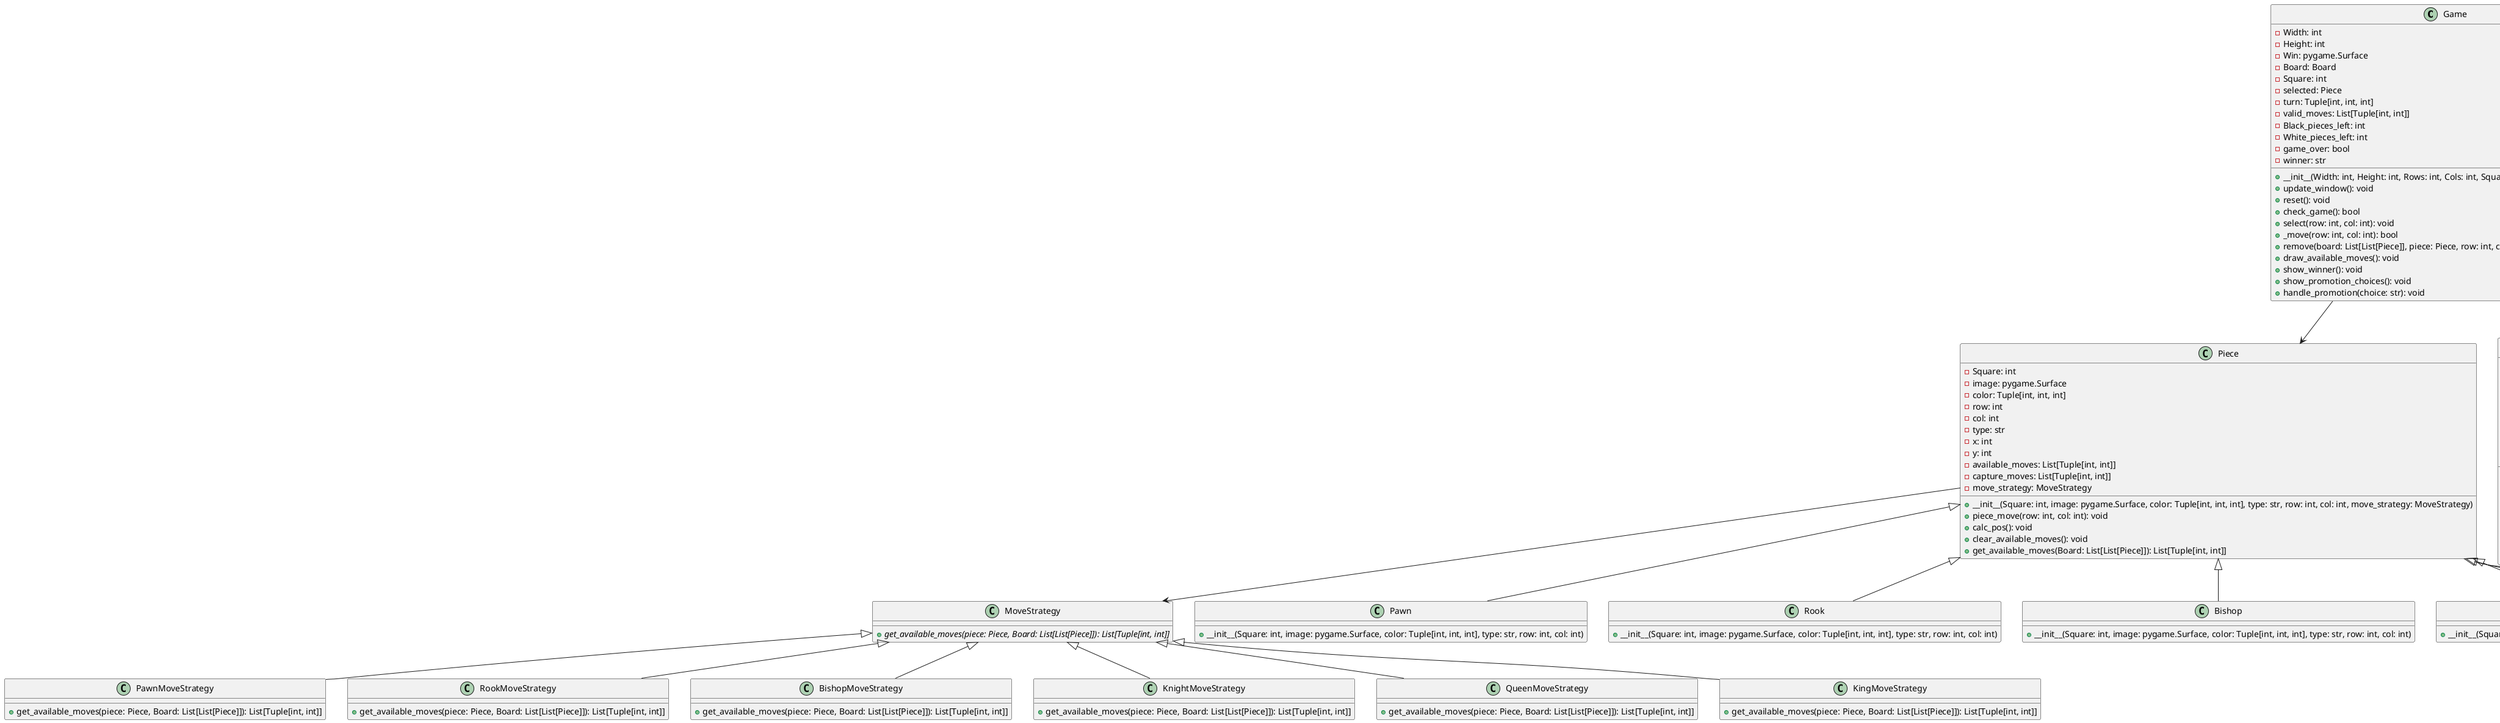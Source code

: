 @startuml
!define AbstractClass class

class Game {
    -Width: int
    -Height: int
    -Win: pygame.Surface
    -Board: Board
    -Square: int
    -selected: Piece
    -turn: Tuple[int, int, int]
    -valid_moves: List[Tuple[int, int]]
    -Black_pieces_left: int
    -White_pieces_left: int
    -game_over: bool
    -winner: str
    +__init__(Width: int, Height: int, Rows: int, Cols: int, Square: int, Win: pygame.Surface)
    +update_window(): void
    +reset(): void
    +check_game(): bool
    +select(row: int, col: int): void
    +_move(row: int, col: int): bool
    +remove(board: List[List[Piece]], piece: Piece, row: int, col: int): void
    +draw_available_moves(): void
    +show_winner(): void
    +show_promotion_choices(): void
    +handle_promotion(choice: str): void
}

class Piece {
    -Square: int
    -image: pygame.Surface
    -color: Tuple[int, int, int]
    -row: int
    -col: int
    -type: str
    -x: int
    -y: int
    -available_moves: List[Tuple[int, int]]
    -capture_moves: List[Tuple[int, int]]
    -move_strategy: MoveStrategy
    +__init__(Square: int, image: pygame.Surface, color: Tuple[int, int, int], type: str, row: int, col: int, move_strategy: MoveStrategy)
    +piece_move(row: int, col: int): void
    +calc_pos(): void
    +clear_available_moves(): void
    +get_available_moves(Board: List[List[Piece]]): List[Tuple[int, int]]
}

AbstractClass MoveStrategy {
    {abstract} +get_available_moves(piece: Piece, Board: List[List[Piece]]): List[Tuple[int, int]]
}

class PawnMoveStrategy {
    +get_available_moves(piece: Piece, Board: List[List[Piece]]): List[Tuple[int, int]]
}

class RookMoveStrategy {
    +get_available_moves(piece: Piece, Board: List[List[Piece]]): List[Tuple[int, int]]
}

class BishopMoveStrategy {
    +get_available_moves(piece: Piece, Board: List[List[Piece]]): List[Tuple[int, int]]
}

class KnightMoveStrategy {
    +get_available_moves(piece: Piece, Board: List[List[Piece]]): List[Tuple[int, int]]
}

class QueenMoveStrategy {
    +get_available_moves(piece: Piece, Board: List[List[Piece]]): List[Tuple[int, int]]
}

class KingMoveStrategy {
    +get_available_moves(piece: Piece, Board: List[List[Piece]]): List[Tuple[int, int]]
}

class Pawn {
    +__init__(Square: int, image: pygame.Surface, color: Tuple[int, int, int], type: str, row: int, col: int)
}

class Rook {
    +__init__(Square: int, image: pygame.Surface, color: Tuple[int, int, int], type: str, row: int, col: int)
}

class Bishop {
    +__init__(Square: int, image: pygame.Surface, color: Tuple[int, int, int], type: str, row: int, col: int)
}

class Knight {
    +__init__(Square: int, image: pygame.Surface, color: Tuple[int, int, int], type: str, row: int, col: int)
}

class Queen {
    +__init__(Square: int, image: pygame.Surface, color: Tuple[int, int, int], type: str, row: int, col: int)
}

class King {
    +__init__(Square: int, image: pygame.Surface, color: Tuple[int, int, int], type: str, row: int, col: int)
}

class Board {
    -Width: int
    -Height: int
    -Square: int
    -GameBoard: int
    -Win: pygame.Surface
    -Rows: int
    -Cols: int
    -Board: List[List[Piece]]
    -promotion_choice: Piece
    +__init__(Width: int, Height: int, Rows: int, Cols: int, Square: int, Win: pygame.Surface)
    +create_Board(): void
    +get_piece(row: int, col: int): Piece
    +move(piece: Piece, row: int, col: int): void
    +draw_Board(): void
    +draw_piece(piece: Piece, Win: pygame.Surface): void
    +draw_pieces(): void
    +promote_pawn(choice: str): void
}

Game --> Board
Game --> Piece
Piece --> MoveStrategy
MoveStrategy <|-- PawnMoveStrategy
MoveStrategy <|-- RookMoveStrategy
MoveStrategy <|-- BishopMoveStrategy
MoveStrategy <|-- KnightMoveStrategy
MoveStrategy <|-- QueenMoveStrategy
MoveStrategy <|-- KingMoveStrategy
Piece <|-- Pawn
Piece <|-- Rook
Piece <|-- Bishop
Piece <|-- Knight
Piece <|-- Queen
Piece <|-- King
@enduml
